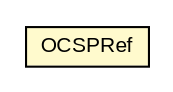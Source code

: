 #!/usr/local/bin/dot
#
# Class diagram 
# Generated by UMLGraph version R5_6-24-gf6e263 (http://www.umlgraph.org/)
#

digraph G {
	edge [fontname="arial",fontsize=10,labelfontname="arial",labelfontsize=10];
	node [fontname="arial",fontsize=10,shape=plaintext];
	nodesep=0.25;
	ranksep=0.5;
	// eu.europa.esig.dss.validation.OCSPRef
	c450190 [label=<<table title="eu.europa.esig.dss.validation.OCSPRef" border="0" cellborder="1" cellspacing="0" cellpadding="2" port="p" bgcolor="lemonChiffon" href="./OCSPRef.html">
		<tr><td><table border="0" cellspacing="0" cellpadding="1">
<tr><td align="center" balign="center"> OCSPRef </td></tr>
		</table></td></tr>
		</table>>, URL="./OCSPRef.html", fontname="arial", fontcolor="black", fontsize=10.0];
}

